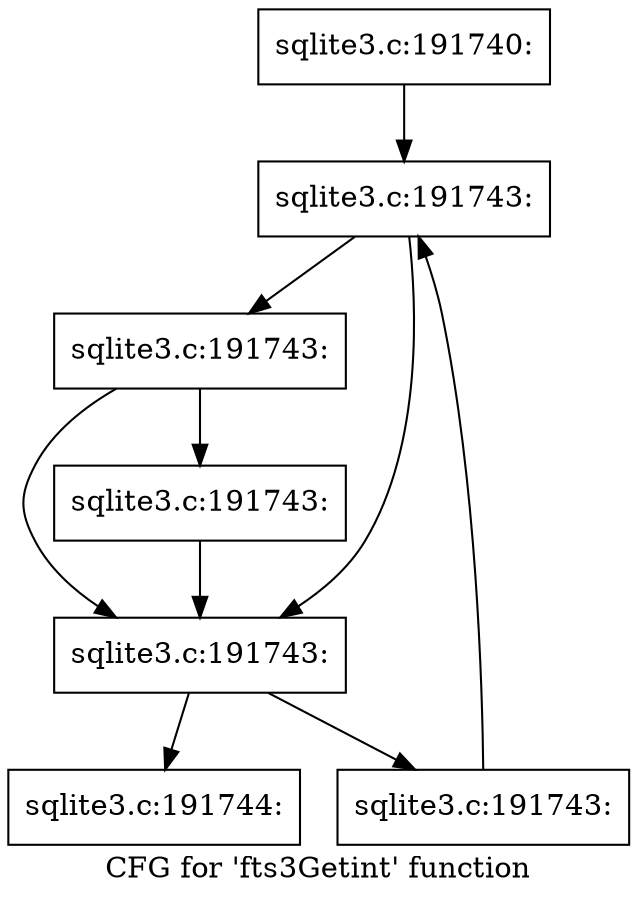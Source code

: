 digraph "CFG for 'fts3Getint' function" {
	label="CFG for 'fts3Getint' function";

	Node0x55c0fb12b510 [shape=record,label="{sqlite3.c:191740:}"];
	Node0x55c0fb12b510 -> Node0x55c0fb134b30;
	Node0x55c0fb134b30 [shape=record,label="{sqlite3.c:191743:}"];
	Node0x55c0fb134b30 -> Node0x55c0fb135570;
	Node0x55c0fb134b30 -> Node0x55c0fb1354d0;
	Node0x55c0fb135570 [shape=record,label="{sqlite3.c:191743:}"];
	Node0x55c0fb135570 -> Node0x55c0fb135520;
	Node0x55c0fb135570 -> Node0x55c0fb1354d0;
	Node0x55c0fb135520 [shape=record,label="{sqlite3.c:191743:}"];
	Node0x55c0fb135520 -> Node0x55c0fb1354d0;
	Node0x55c0fb1354d0 [shape=record,label="{sqlite3.c:191743:}"];
	Node0x55c0fb1354d0 -> Node0x55c0fb1360f0;
	Node0x55c0fb1354d0 -> Node0x55c0fb135450;
	Node0x55c0fb1360f0 [shape=record,label="{sqlite3.c:191743:}"];
	Node0x55c0fb1360f0 -> Node0x55c0fb134b30;
	Node0x55c0fb135450 [shape=record,label="{sqlite3.c:191744:}"];
}
